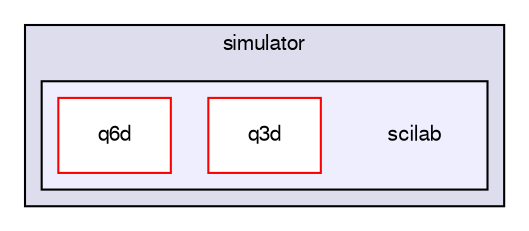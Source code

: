 digraph "sw/simulator/scilab" {
  compound=true
  node [ fontsize="10", fontname="FreeSans"];
  edge [ labelfontsize="10", labelfontname="FreeSans"];
  subgraph clusterdir_57152efd0242905f7c5d6768e6b65e41 {
    graph [ bgcolor="#ddddee", pencolor="black", label="simulator" fontname="FreeSans", fontsize="10", URL="dir_57152efd0242905f7c5d6768e6b65e41.html"]
  subgraph clusterdir_9b50faa2039ae9ccae9ddbe6b59ad063 {
    graph [ bgcolor="#eeeeff", pencolor="black", label="" URL="dir_9b50faa2039ae9ccae9ddbe6b59ad063.html"];
    dir_9b50faa2039ae9ccae9ddbe6b59ad063 [shape=plaintext label="scilab"];
    dir_5c180ce0f63270865bf5463fb590a726 [shape=box label="q3d" color="red" fillcolor="white" style="filled" URL="dir_5c180ce0f63270865bf5463fb590a726.html"];
    dir_6ee2b2f683e80bc4c6840be26da47ac3 [shape=box label="q6d" color="red" fillcolor="white" style="filled" URL="dir_6ee2b2f683e80bc4c6840be26da47ac3.html"];
  }
  }
}

